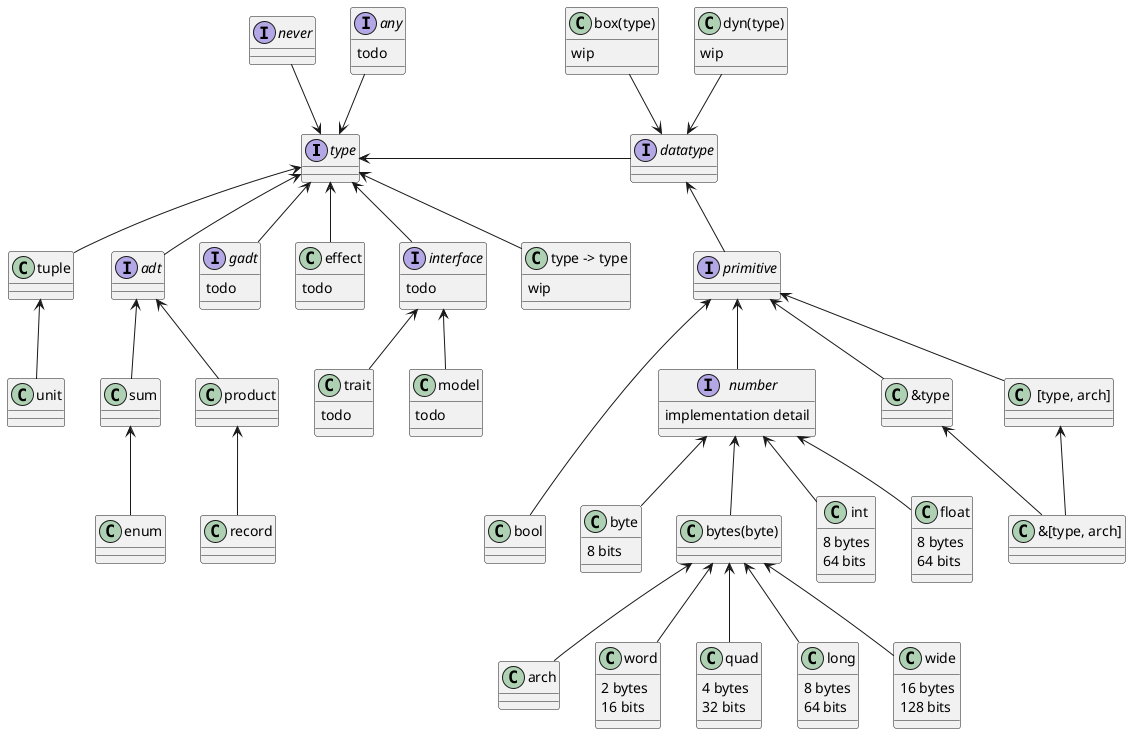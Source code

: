 @startuml
interface type
interface never
interface any {
    todo
}
never --> type
any --> type
interface primitive
interface datatype
type <- datatype
datatype <-- primitive
class bool
primitive <--- bool
interface number {
    implementation detail
}
class byte {
    8 bits
}
number <--  byte
class bytes(byte)
number <-- "bytes(byte)"
class arch
"bytes(byte)" <-- arch
class word {
    2 bytes
    16 bits
}
"bytes(byte)" <-- word
class quad {
    4 bytes
    32 bits
}
"bytes(byte)" <-- quad
class long {
    8 bytes
    64 bits
}
"bytes(byte)" <-- long
class wide {
    16 bytes
    128 bits
}
"bytes(byte)" <-- wide
primitive <-- number
class int {
    8 bytes
    64 bits
}
number <--  int
class float {
    8 bytes
    64 bits
}
number <--  float
class &type
primitive <-- "&type"
class " [type, arch]"
primitive <-- " [type, arch]"
class "&[type, arch]"
"&type" <-- "&[type, arch]"
" [type, arch]" <-- "&[type, arch]"
"box(type)" --> datatype
"dyn(type)" --> datatype
class tuple
class unit
type <-- tuple
tuple <-- unit
interface adt
interface gadt {
    todo
}
class trait {
    todo
}
class model {
    todo
}
class enum
class record
class effect {
    todo
}

type <-- adt
adt <-- sum
adt <-- product
product <-- record
sum <-- enum

type <-- gadt
type <-- effect
interface interface {
    todo
}
type <-- interface
interface <-- trait
interface <-- model
class "type -> type" {
    wip
}
type <-- "type -> type"
class box(type) {
    wip
}
class dyn(type) {
    wip
}

@enduml